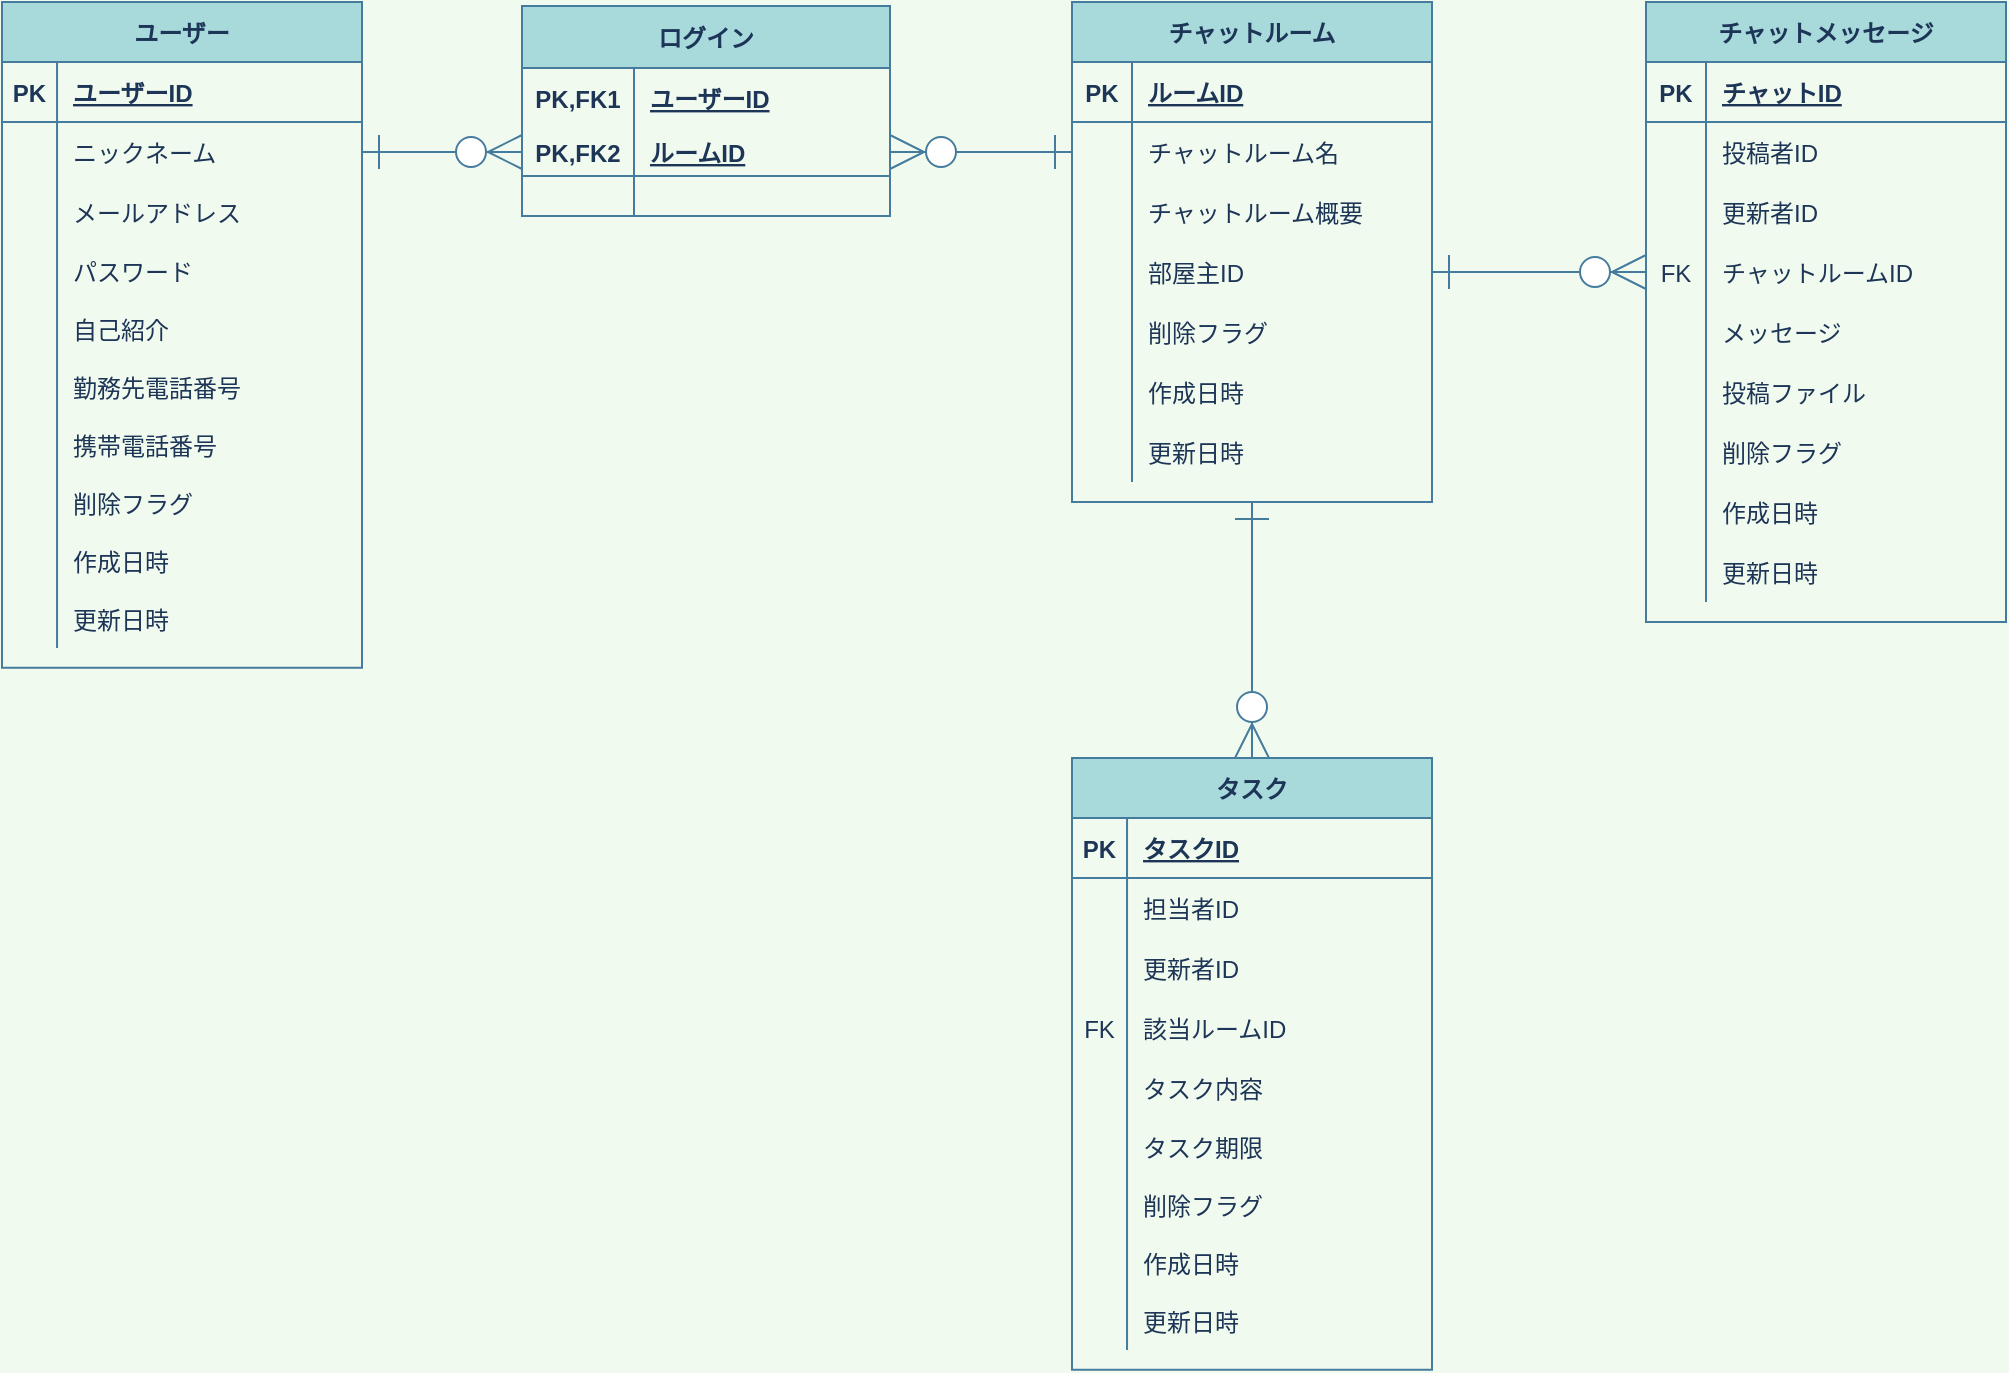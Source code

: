 <mxfile version="13.6.5" pages="3">
    <diagram id="z2y-q7UlE0Hm3_T02Hqq" name="ユーザー関連機能">
        <mxGraphModel dx="1134" dy="1382" grid="0" gridSize="10" guides="1" tooltips="1" connect="1" arrows="1" fold="1" page="1" pageScale="1" pageWidth="1169" pageHeight="827" background="#F1FAEE" math="0" shadow="0">
            <root>
                <mxCell id="0"/>
                <mxCell id="1" parent="0"/>
                <mxCell id="vardAXW912Ard7e9yVQy-22" value="チャットメッセージ" style="shape=table;startSize=30;container=1;collapsible=1;childLayout=tableLayout;fixedRows=1;rowLines=0;fontStyle=1;align=center;resizeLast=1;strokeColor=#457B9D;fillColor=#A8DADC;fontColor=#1D3557;" vertex="1" parent="1">
                    <mxGeometry x="925" y="67" width="180" height="310" as="geometry"/>
                </mxCell>
                <mxCell id="vardAXW912Ard7e9yVQy-23" value="" style="shape=partialRectangle;collapsible=0;dropTarget=0;pointerEvents=0;fillColor=none;top=0;left=0;bottom=1;right=0;points=[[0,0.5],[1,0.5]];portConstraint=eastwest;strokeColor=#457B9D;fontColor=#1D3557;" vertex="1" parent="vardAXW912Ard7e9yVQy-22">
                    <mxGeometry y="30" width="180" height="30" as="geometry"/>
                </mxCell>
                <mxCell id="vardAXW912Ard7e9yVQy-24" value="PK" style="shape=partialRectangle;connectable=0;fillColor=none;top=0;left=0;bottom=0;right=0;fontStyle=1;overflow=hidden;strokeColor=#457B9D;fontColor=#1D3557;" vertex="1" parent="vardAXW912Ard7e9yVQy-23">
                    <mxGeometry width="30" height="30" as="geometry"/>
                </mxCell>
                <mxCell id="vardAXW912Ard7e9yVQy-25" value="チャットID" style="shape=partialRectangle;connectable=0;fillColor=none;top=0;left=0;bottom=0;right=0;align=left;spacingLeft=6;fontStyle=5;overflow=hidden;strokeColor=#457B9D;fontColor=#1D3557;" vertex="1" parent="vardAXW912Ard7e9yVQy-23">
                    <mxGeometry x="30" width="150" height="30" as="geometry"/>
                </mxCell>
                <mxCell id="vardAXW912Ard7e9yVQy-26" value="" style="shape=partialRectangle;collapsible=0;dropTarget=0;pointerEvents=0;fillColor=none;top=0;left=0;bottom=0;right=0;points=[[0,0.5],[1,0.5]];portConstraint=eastwest;strokeColor=#457B9D;fontColor=#1D3557;" vertex="1" parent="vardAXW912Ard7e9yVQy-22">
                    <mxGeometry y="60" width="180" height="30" as="geometry"/>
                </mxCell>
                <mxCell id="vardAXW912Ard7e9yVQy-27" value="" style="shape=partialRectangle;connectable=0;fillColor=none;top=0;left=0;bottom=0;right=0;editable=1;overflow=hidden;strokeColor=#457B9D;fontColor=#1D3557;" vertex="1" parent="vardAXW912Ard7e9yVQy-26">
                    <mxGeometry width="30" height="30" as="geometry"/>
                </mxCell>
                <mxCell id="vardAXW912Ard7e9yVQy-28" value="投稿者ID" style="shape=partialRectangle;connectable=0;fillColor=none;top=0;left=0;bottom=0;right=0;align=left;spacingLeft=6;overflow=hidden;strokeColor=#457B9D;fontColor=#1D3557;" vertex="1" parent="vardAXW912Ard7e9yVQy-26">
                    <mxGeometry x="30" width="150" height="30" as="geometry"/>
                </mxCell>
                <mxCell id="vardAXW912Ard7e9yVQy-123" style="shape=partialRectangle;collapsible=0;dropTarget=0;pointerEvents=0;fillColor=none;top=0;left=0;bottom=0;right=0;points=[[0,0.5],[1,0.5]];portConstraint=eastwest;strokeColor=#457B9D;fontColor=#1D3557;" vertex="1" parent="vardAXW912Ard7e9yVQy-22">
                    <mxGeometry y="90" width="180" height="30" as="geometry"/>
                </mxCell>
                <mxCell id="vardAXW912Ard7e9yVQy-124" style="shape=partialRectangle;connectable=0;fillColor=none;top=0;left=0;bottom=0;right=0;editable=1;overflow=hidden;strokeColor=#457B9D;fontColor=#1D3557;" vertex="1" parent="vardAXW912Ard7e9yVQy-123">
                    <mxGeometry width="30" height="30" as="geometry"/>
                </mxCell>
                <mxCell id="vardAXW912Ard7e9yVQy-125" value="更新者ID" style="shape=partialRectangle;connectable=0;fillColor=none;top=0;left=0;bottom=0;right=0;align=left;spacingLeft=6;overflow=hidden;strokeColor=#457B9D;fontColor=#1D3557;" vertex="1" parent="vardAXW912Ard7e9yVQy-123">
                    <mxGeometry x="30" width="150" height="30" as="geometry"/>
                </mxCell>
                <mxCell id="vardAXW912Ard7e9yVQy-162" style="shape=partialRectangle;collapsible=0;dropTarget=0;pointerEvents=0;fillColor=none;top=0;left=0;bottom=0;right=0;points=[[0,0.5],[1,0.5]];portConstraint=eastwest;strokeColor=#457B9D;fontColor=#1D3557;" vertex="1" parent="vardAXW912Ard7e9yVQy-22">
                    <mxGeometry y="120" width="180" height="30" as="geometry"/>
                </mxCell>
                <mxCell id="vardAXW912Ard7e9yVQy-163" value="FK" style="shape=partialRectangle;connectable=0;fillColor=none;top=0;left=0;bottom=0;right=0;editable=1;overflow=hidden;strokeColor=#457B9D;fontColor=#1D3557;" vertex="1" parent="vardAXW912Ard7e9yVQy-162">
                    <mxGeometry width="30" height="30" as="geometry"/>
                </mxCell>
                <mxCell id="vardAXW912Ard7e9yVQy-164" value="チャットルームID" style="shape=partialRectangle;connectable=0;fillColor=none;top=0;left=0;bottom=0;right=0;align=left;spacingLeft=6;overflow=hidden;strokeColor=#457B9D;fontColor=#1D3557;" vertex="1" parent="vardAXW912Ard7e9yVQy-162">
                    <mxGeometry x="30" width="150" height="30" as="geometry"/>
                </mxCell>
                <mxCell id="vardAXW912Ard7e9yVQy-29" value="" style="shape=partialRectangle;collapsible=0;dropTarget=0;pointerEvents=0;fillColor=none;top=0;left=0;bottom=0;right=0;points=[[0,0.5],[1,0.5]];portConstraint=eastwest;strokeColor=#457B9D;fontColor=#1D3557;" vertex="1" parent="vardAXW912Ard7e9yVQy-22">
                    <mxGeometry y="150" width="180" height="30" as="geometry"/>
                </mxCell>
                <mxCell id="vardAXW912Ard7e9yVQy-30" value="" style="shape=partialRectangle;connectable=0;fillColor=none;top=0;left=0;bottom=0;right=0;editable=1;overflow=hidden;strokeColor=#457B9D;fontColor=#1D3557;" vertex="1" parent="vardAXW912Ard7e9yVQy-29">
                    <mxGeometry width="30" height="30" as="geometry"/>
                </mxCell>
                <mxCell id="vardAXW912Ard7e9yVQy-31" value="メッセージ" style="shape=partialRectangle;connectable=0;fillColor=none;top=0;left=0;bottom=0;right=0;align=left;spacingLeft=6;overflow=hidden;strokeColor=#457B9D;fontColor=#1D3557;" vertex="1" parent="vardAXW912Ard7e9yVQy-29">
                    <mxGeometry x="30" width="150" height="30" as="geometry"/>
                </mxCell>
                <mxCell id="vardAXW912Ard7e9yVQy-32" value="" style="shape=partialRectangle;collapsible=0;dropTarget=0;pointerEvents=0;fillColor=none;top=0;left=0;bottom=0;right=0;points=[[0,0.5],[1,0.5]];portConstraint=eastwest;strokeColor=#457B9D;fontColor=#1D3557;" vertex="1" parent="vardAXW912Ard7e9yVQy-22">
                    <mxGeometry y="180" width="180" height="30" as="geometry"/>
                </mxCell>
                <mxCell id="vardAXW912Ard7e9yVQy-33" value="" style="shape=partialRectangle;connectable=0;fillColor=none;top=0;left=0;bottom=0;right=0;editable=1;overflow=hidden;strokeColor=#457B9D;fontColor=#1D3557;" vertex="1" parent="vardAXW912Ard7e9yVQy-32">
                    <mxGeometry width="30" height="30" as="geometry"/>
                </mxCell>
                <mxCell id="vardAXW912Ard7e9yVQy-34" value="投稿ファイル" style="shape=partialRectangle;connectable=0;fillColor=none;top=0;left=0;bottom=0;right=0;align=left;spacingLeft=6;overflow=hidden;strokeColor=#457B9D;fontColor=#1D3557;" vertex="1" parent="vardAXW912Ard7e9yVQy-32">
                    <mxGeometry x="30" width="150" height="30" as="geometry"/>
                </mxCell>
                <mxCell id="vardAXW912Ard7e9yVQy-71" style="shape=partialRectangle;collapsible=0;dropTarget=0;pointerEvents=0;fillColor=none;top=0;left=0;bottom=0;right=0;points=[[0,0.5],[1,0.5]];portConstraint=eastwest;strokeColor=#457B9D;fontColor=#1D3557;" vertex="1" parent="vardAXW912Ard7e9yVQy-22">
                    <mxGeometry y="210" width="180" height="30" as="geometry"/>
                </mxCell>
                <mxCell id="vardAXW912Ard7e9yVQy-72" style="shape=partialRectangle;connectable=0;fillColor=none;top=0;left=0;bottom=0;right=0;editable=1;overflow=hidden;strokeColor=#457B9D;fontColor=#1D3557;" vertex="1" parent="vardAXW912Ard7e9yVQy-71">
                    <mxGeometry width="30" height="30" as="geometry"/>
                </mxCell>
                <mxCell id="vardAXW912Ard7e9yVQy-73" value="削除フラグ" style="shape=partialRectangle;connectable=0;fillColor=none;top=0;left=0;bottom=0;right=0;align=left;spacingLeft=6;overflow=hidden;strokeColor=#457B9D;fontColor=#1D3557;direction=south;flipH=1;" vertex="1" parent="vardAXW912Ard7e9yVQy-71">
                    <mxGeometry x="30" width="150" height="30" as="geometry"/>
                </mxCell>
                <mxCell id="vardAXW912Ard7e9yVQy-68" style="shape=partialRectangle;collapsible=0;dropTarget=0;pointerEvents=0;fillColor=none;top=0;left=0;bottom=0;right=0;points=[[0,0.5],[1,0.5]];portConstraint=eastwest;strokeColor=#457B9D;fontColor=#1D3557;" vertex="1" parent="vardAXW912Ard7e9yVQy-22">
                    <mxGeometry y="240" width="180" height="30" as="geometry"/>
                </mxCell>
                <mxCell id="vardAXW912Ard7e9yVQy-69" style="shape=partialRectangle;connectable=0;fillColor=none;top=0;left=0;bottom=0;right=0;editable=1;overflow=hidden;strokeColor=#457B9D;fontColor=#1D3557;" vertex="1" parent="vardAXW912Ard7e9yVQy-68">
                    <mxGeometry width="30" height="30" as="geometry"/>
                </mxCell>
                <mxCell id="vardAXW912Ard7e9yVQy-70" value="作成日時" style="shape=partialRectangle;connectable=0;fillColor=none;top=0;left=0;bottom=0;right=0;align=left;spacingLeft=6;overflow=hidden;strokeColor=#457B9D;fontColor=#1D3557;" vertex="1" parent="vardAXW912Ard7e9yVQy-68">
                    <mxGeometry x="30" width="150" height="30" as="geometry"/>
                </mxCell>
                <mxCell id="vardAXW912Ard7e9yVQy-65" style="shape=partialRectangle;collapsible=0;dropTarget=0;pointerEvents=0;fillColor=none;top=0;left=0;bottom=0;right=0;points=[[0,0.5],[1,0.5]];portConstraint=eastwest;strokeColor=#457B9D;fontColor=#1D3557;" vertex="1" parent="vardAXW912Ard7e9yVQy-22">
                    <mxGeometry y="270" width="180" height="30" as="geometry"/>
                </mxCell>
                <mxCell id="vardAXW912Ard7e9yVQy-66" style="shape=partialRectangle;connectable=0;fillColor=none;top=0;left=0;bottom=0;right=0;editable=1;overflow=hidden;strokeColor=#457B9D;fontColor=#1D3557;" vertex="1" parent="vardAXW912Ard7e9yVQy-65">
                    <mxGeometry width="30" height="30" as="geometry"/>
                </mxCell>
                <mxCell id="vardAXW912Ard7e9yVQy-67" value="更新日時" style="shape=partialRectangle;connectable=0;fillColor=none;top=0;left=0;bottom=0;right=0;align=left;spacingLeft=6;overflow=hidden;strokeColor=#457B9D;fontColor=#1D3557;" vertex="1" parent="vardAXW912Ard7e9yVQy-65">
                    <mxGeometry x="30" width="150" height="30" as="geometry"/>
                </mxCell>
                <mxCell id="vardAXW912Ard7e9yVQy-369" style="edgeStyle=orthogonalEdgeStyle;rounded=1;orthogonalLoop=1;jettySize=auto;html=1;exitX=0.5;exitY=1;exitDx=0;exitDy=0;entryX=0.5;entryY=0;entryDx=0;entryDy=0;startArrow=ERone;startFill=0;startSize=15;endArrow=ERzeroToMany;endFill=1;endSize=15;strokeColor=#457B9D;fillColor=#A8DADC;fontColor=#1D3557;" edge="1" parent="1" source="vardAXW912Ard7e9yVQy-74" target="vardAXW912Ard7e9yVQy-126">
                    <mxGeometry relative="1" as="geometry"/>
                </mxCell>
                <mxCell id="vardAXW912Ard7e9yVQy-74" value="チャットルーム" style="shape=table;startSize=30;container=1;collapsible=1;childLayout=tableLayout;fixedRows=1;rowLines=0;fontStyle=1;align=center;resizeLast=1;strokeColor=#457B9D;fillColor=#A8DADC;fontColor=#1D3557;" vertex="1" parent="1">
                    <mxGeometry x="638" y="67" width="180" height="250" as="geometry"/>
                </mxCell>
                <mxCell id="vardAXW912Ard7e9yVQy-75" value="" style="shape=partialRectangle;collapsible=0;dropTarget=0;pointerEvents=0;fillColor=none;top=0;left=0;bottom=1;right=0;points=[[0,0.5],[1,0.5]];portConstraint=eastwest;strokeColor=#457B9D;fontColor=#1D3557;" vertex="1" parent="vardAXW912Ard7e9yVQy-74">
                    <mxGeometry y="30" width="180" height="30" as="geometry"/>
                </mxCell>
                <mxCell id="vardAXW912Ard7e9yVQy-76" value="PK" style="shape=partialRectangle;connectable=0;fillColor=none;top=0;left=0;bottom=0;right=0;fontStyle=1;overflow=hidden;strokeColor=#457B9D;fontColor=#1D3557;" vertex="1" parent="vardAXW912Ard7e9yVQy-75">
                    <mxGeometry width="30" height="30" as="geometry"/>
                </mxCell>
                <mxCell id="vardAXW912Ard7e9yVQy-77" value="ルームID" style="shape=partialRectangle;connectable=0;fillColor=none;top=0;left=0;bottom=0;right=0;align=left;spacingLeft=6;fontStyle=5;overflow=hidden;strokeColor=#457B9D;fontColor=#1D3557;" vertex="1" parent="vardAXW912Ard7e9yVQy-75">
                    <mxGeometry x="30" width="150" height="30" as="geometry"/>
                </mxCell>
                <mxCell id="vardAXW912Ard7e9yVQy-78" value="" style="shape=partialRectangle;collapsible=0;dropTarget=0;pointerEvents=0;fillColor=none;top=0;left=0;bottom=0;right=0;points=[[0,0.5],[1,0.5]];portConstraint=eastwest;strokeColor=#457B9D;fontColor=#1D3557;" vertex="1" parent="vardAXW912Ard7e9yVQy-74">
                    <mxGeometry y="60" width="180" height="30" as="geometry"/>
                </mxCell>
                <mxCell id="vardAXW912Ard7e9yVQy-79" value="" style="shape=partialRectangle;connectable=0;fillColor=none;top=0;left=0;bottom=0;right=0;editable=1;overflow=hidden;strokeColor=#457B9D;fontColor=#1D3557;" vertex="1" parent="vardAXW912Ard7e9yVQy-78">
                    <mxGeometry width="30" height="30" as="geometry"/>
                </mxCell>
                <mxCell id="vardAXW912Ard7e9yVQy-80" value="チャットルーム名" style="shape=partialRectangle;connectable=0;fillColor=none;top=0;left=0;bottom=0;right=0;align=left;spacingLeft=6;overflow=hidden;strokeColor=#457B9D;fontColor=#1D3557;" vertex="1" parent="vardAXW912Ard7e9yVQy-78">
                    <mxGeometry x="30" width="150" height="30" as="geometry"/>
                </mxCell>
                <mxCell id="vardAXW912Ard7e9yVQy-81" value="" style="shape=partialRectangle;collapsible=0;dropTarget=0;pointerEvents=0;fillColor=none;top=0;left=0;bottom=0;right=0;points=[[0,0.5],[1,0.5]];portConstraint=eastwest;strokeColor=#457B9D;fontColor=#1D3557;" vertex="1" parent="vardAXW912Ard7e9yVQy-74">
                    <mxGeometry y="90" width="180" height="30" as="geometry"/>
                </mxCell>
                <mxCell id="vardAXW912Ard7e9yVQy-82" value="" style="shape=partialRectangle;connectable=0;fillColor=none;top=0;left=0;bottom=0;right=0;editable=1;overflow=hidden;strokeColor=#457B9D;fontColor=#1D3557;" vertex="1" parent="vardAXW912Ard7e9yVQy-81">
                    <mxGeometry width="30" height="30" as="geometry"/>
                </mxCell>
                <mxCell id="vardAXW912Ard7e9yVQy-83" value="チャットルーム概要" style="shape=partialRectangle;connectable=0;fillColor=none;top=0;left=0;bottom=0;right=0;align=left;spacingLeft=6;overflow=hidden;strokeColor=#457B9D;fontColor=#1D3557;" vertex="1" parent="vardAXW912Ard7e9yVQy-81">
                    <mxGeometry x="30" width="150" height="30" as="geometry"/>
                </mxCell>
                <mxCell id="vardAXW912Ard7e9yVQy-84" value="" style="shape=partialRectangle;collapsible=0;dropTarget=0;pointerEvents=0;fillColor=none;top=0;left=0;bottom=0;right=0;points=[[0,0.5],[1,0.5]];portConstraint=eastwest;strokeColor=#457B9D;fontColor=#1D3557;" vertex="1" parent="vardAXW912Ard7e9yVQy-74">
                    <mxGeometry y="120" width="180" height="30" as="geometry"/>
                </mxCell>
                <mxCell id="vardAXW912Ard7e9yVQy-85" value="" style="shape=partialRectangle;connectable=0;fillColor=none;top=0;left=0;bottom=0;right=0;editable=1;overflow=hidden;strokeColor=#457B9D;fontColor=#1D3557;" vertex="1" parent="vardAXW912Ard7e9yVQy-84">
                    <mxGeometry width="30" height="30" as="geometry"/>
                </mxCell>
                <mxCell id="vardAXW912Ard7e9yVQy-86" value="部屋主ID" style="shape=partialRectangle;connectable=0;fillColor=none;top=0;left=0;bottom=0;right=0;align=left;spacingLeft=6;overflow=hidden;strokeColor=#457B9D;fontColor=#1D3557;" vertex="1" parent="vardAXW912Ard7e9yVQy-84">
                    <mxGeometry x="30" width="150" height="30" as="geometry"/>
                </mxCell>
                <mxCell id="vardAXW912Ard7e9yVQy-87" style="shape=partialRectangle;collapsible=0;dropTarget=0;pointerEvents=0;fillColor=none;top=0;left=0;bottom=0;right=0;points=[[0,0.5],[1,0.5]];portConstraint=eastwest;strokeColor=#457B9D;fontColor=#1D3557;" vertex="1" parent="vardAXW912Ard7e9yVQy-74">
                    <mxGeometry y="150" width="180" height="30" as="geometry"/>
                </mxCell>
                <mxCell id="vardAXW912Ard7e9yVQy-88" style="shape=partialRectangle;connectable=0;fillColor=none;top=0;left=0;bottom=0;right=0;editable=1;overflow=hidden;strokeColor=#457B9D;fontColor=#1D3557;" vertex="1" parent="vardAXW912Ard7e9yVQy-87">
                    <mxGeometry width="30" height="30" as="geometry"/>
                </mxCell>
                <mxCell id="vardAXW912Ard7e9yVQy-89" value="削除フラグ" style="shape=partialRectangle;connectable=0;fillColor=none;top=0;left=0;bottom=0;right=0;align=left;spacingLeft=6;overflow=hidden;strokeColor=#457B9D;fontColor=#1D3557;direction=south;flipH=1;" vertex="1" parent="vardAXW912Ard7e9yVQy-87">
                    <mxGeometry x="30" width="150" height="30" as="geometry"/>
                </mxCell>
                <mxCell id="vardAXW912Ard7e9yVQy-90" style="shape=partialRectangle;collapsible=0;dropTarget=0;pointerEvents=0;fillColor=none;top=0;left=0;bottom=0;right=0;points=[[0,0.5],[1,0.5]];portConstraint=eastwest;strokeColor=#457B9D;fontColor=#1D3557;" vertex="1" parent="vardAXW912Ard7e9yVQy-74">
                    <mxGeometry y="180" width="180" height="30" as="geometry"/>
                </mxCell>
                <mxCell id="vardAXW912Ard7e9yVQy-91" style="shape=partialRectangle;connectable=0;fillColor=none;top=0;left=0;bottom=0;right=0;editable=1;overflow=hidden;strokeColor=#457B9D;fontColor=#1D3557;" vertex="1" parent="vardAXW912Ard7e9yVQy-90">
                    <mxGeometry width="30" height="30" as="geometry"/>
                </mxCell>
                <mxCell id="vardAXW912Ard7e9yVQy-92" value="作成日時" style="shape=partialRectangle;connectable=0;fillColor=none;top=0;left=0;bottom=0;right=0;align=left;spacingLeft=6;overflow=hidden;strokeColor=#457B9D;fontColor=#1D3557;" vertex="1" parent="vardAXW912Ard7e9yVQy-90">
                    <mxGeometry x="30" width="150" height="30" as="geometry"/>
                </mxCell>
                <mxCell id="vardAXW912Ard7e9yVQy-93" style="shape=partialRectangle;collapsible=0;dropTarget=0;pointerEvents=0;fillColor=none;top=0;left=0;bottom=0;right=0;points=[[0,0.5],[1,0.5]];portConstraint=eastwest;strokeColor=#457B9D;fontColor=#1D3557;" vertex="1" parent="vardAXW912Ard7e9yVQy-74">
                    <mxGeometry y="210" width="180" height="30" as="geometry"/>
                </mxCell>
                <mxCell id="vardAXW912Ard7e9yVQy-94" style="shape=partialRectangle;connectable=0;fillColor=none;top=0;left=0;bottom=0;right=0;editable=1;overflow=hidden;strokeColor=#457B9D;fontColor=#1D3557;" vertex="1" parent="vardAXW912Ard7e9yVQy-93">
                    <mxGeometry width="30" height="30" as="geometry"/>
                </mxCell>
                <mxCell id="vardAXW912Ard7e9yVQy-95" value="更新日時" style="shape=partialRectangle;connectable=0;fillColor=none;top=0;left=0;bottom=0;right=0;align=left;spacingLeft=6;overflow=hidden;strokeColor=#457B9D;fontColor=#1D3557;" vertex="1" parent="vardAXW912Ard7e9yVQy-93">
                    <mxGeometry x="30" width="150" height="30" as="geometry"/>
                </mxCell>
                <mxCell id="vardAXW912Ard7e9yVQy-161" style="edgeStyle=orthogonalEdgeStyle;orthogonalLoop=1;jettySize=auto;html=1;exitX=1;exitY=0.5;exitDx=0;exitDy=0;entryX=0;entryY=0.5;entryDx=0;entryDy=0;strokeColor=#457B9D;fillColor=#A8DADC;fontColor=#1D3557;endArrow=ERzeroToMany;endFill=1;endSize=15;startSize=15;startArrow=ERone;startFill=0;" edge="1" parent="1" source="vardAXW912Ard7e9yVQy-84" target="vardAXW912Ard7e9yVQy-162">
                    <mxGeometry relative="1" as="geometry">
                        <Array as="points">
                            <mxPoint x="898" y="202"/>
                            <mxPoint x="898" y="202"/>
                        </Array>
                    </mxGeometry>
                </mxCell>
                <mxCell id="vardAXW912Ard7e9yVQy-126" value="タスク" style="shape=table;startSize=30;container=1;collapsible=1;childLayout=tableLayout;fixedRows=1;rowLines=0;fontStyle=1;align=center;resizeLast=1;strokeColor=#457B9D;fillColor=#A8DADC;fontColor=#1D3557;" vertex="1" parent="1">
                    <mxGeometry x="638" y="445" width="180" height="305.849" as="geometry">
                        <mxRectangle x="48" y="67" width="51" height="30" as="alternateBounds"/>
                    </mxGeometry>
                </mxCell>
                <mxCell id="vardAXW912Ard7e9yVQy-127" value="" style="shape=partialRectangle;collapsible=0;dropTarget=0;pointerEvents=0;fillColor=none;top=0;left=0;bottom=1;right=0;points=[[0,0.5],[1,0.5]];portConstraint=eastwest;strokeColor=#457B9D;fontColor=#1D3557;" vertex="1" parent="vardAXW912Ard7e9yVQy-126">
                    <mxGeometry y="30" width="180" height="30" as="geometry"/>
                </mxCell>
                <mxCell id="vardAXW912Ard7e9yVQy-128" value="PK" style="shape=partialRectangle;connectable=0;fillColor=none;top=0;left=0;bottom=0;right=0;fontStyle=1;overflow=hidden;strokeColor=#457B9D;fontColor=#1D3557;" vertex="1" parent="vardAXW912Ard7e9yVQy-127">
                    <mxGeometry width="27.522" height="30" as="geometry"/>
                </mxCell>
                <mxCell id="vardAXW912Ard7e9yVQy-129" value="タスクID" style="shape=partialRectangle;connectable=0;fillColor=none;top=0;left=0;bottom=0;right=0;align=left;spacingLeft=6;fontStyle=5;overflow=hidden;strokeColor=#457B9D;fontColor=#1D3557;" vertex="1" parent="vardAXW912Ard7e9yVQy-127">
                    <mxGeometry x="27.522" width="152.478" height="30" as="geometry"/>
                </mxCell>
                <mxCell id="vardAXW912Ard7e9yVQy-130" value="" style="shape=partialRectangle;collapsible=0;dropTarget=0;pointerEvents=0;fillColor=none;top=0;left=0;bottom=0;right=0;points=[[0,0.5],[1,0.5]];portConstraint=eastwest;strokeColor=#457B9D;fontColor=#1D3557;" vertex="1" parent="vardAXW912Ard7e9yVQy-126">
                    <mxGeometry y="60" width="180" height="30" as="geometry"/>
                </mxCell>
                <mxCell id="vardAXW912Ard7e9yVQy-131" value="" style="shape=partialRectangle;connectable=0;fillColor=none;top=0;left=0;bottom=0;right=0;editable=1;overflow=hidden;strokeColor=#457B9D;fontColor=#1D3557;" vertex="1" parent="vardAXW912Ard7e9yVQy-130">
                    <mxGeometry width="27.522" height="30" as="geometry"/>
                </mxCell>
                <mxCell id="vardAXW912Ard7e9yVQy-132" value="担当者ID" style="shape=partialRectangle;connectable=0;fillColor=none;top=0;left=0;bottom=0;right=0;align=left;spacingLeft=6;overflow=hidden;strokeColor=#457B9D;fontColor=#1D3557;" vertex="1" parent="vardAXW912Ard7e9yVQy-130">
                    <mxGeometry x="27.522" width="152.478" height="30" as="geometry"/>
                </mxCell>
                <mxCell id="vardAXW912Ard7e9yVQy-157" style="shape=partialRectangle;collapsible=0;dropTarget=0;pointerEvents=0;fillColor=none;top=0;left=0;bottom=0;right=0;points=[[0,0.5],[1,0.5]];portConstraint=eastwest;strokeColor=#457B9D;fontColor=#1D3557;" vertex="1" parent="vardAXW912Ard7e9yVQy-126">
                    <mxGeometry y="90" width="180" height="30" as="geometry"/>
                </mxCell>
                <mxCell id="vardAXW912Ard7e9yVQy-158" style="shape=partialRectangle;connectable=0;fillColor=none;top=0;left=0;bottom=0;right=0;editable=1;overflow=hidden;strokeColor=#457B9D;fontColor=#1D3557;" vertex="1" parent="vardAXW912Ard7e9yVQy-157">
                    <mxGeometry width="27.522" height="30" as="geometry"/>
                </mxCell>
                <mxCell id="vardAXW912Ard7e9yVQy-159" value="更新者ID" style="shape=partialRectangle;connectable=0;fillColor=none;top=0;left=0;bottom=0;right=0;align=left;spacingLeft=6;overflow=hidden;strokeColor=#457B9D;fontColor=#1D3557;" vertex="1" parent="vardAXW912Ard7e9yVQy-157">
                    <mxGeometry x="27.522" width="152.478" height="30" as="geometry"/>
                </mxCell>
                <mxCell id="vardAXW912Ard7e9yVQy-370" style="shape=partialRectangle;collapsible=0;dropTarget=0;pointerEvents=0;fillColor=none;top=0;left=0;bottom=0;right=0;points=[[0,0.5],[1,0.5]];portConstraint=eastwest;strokeColor=#457B9D;fontColor=#1D3557;" vertex="1" parent="vardAXW912Ard7e9yVQy-126">
                    <mxGeometry y="120" width="180" height="30" as="geometry"/>
                </mxCell>
                <mxCell id="vardAXW912Ard7e9yVQy-371" value="FK" style="shape=partialRectangle;connectable=0;fillColor=none;top=0;left=0;bottom=0;right=0;editable=1;overflow=hidden;strokeColor=#457B9D;fontColor=#1D3557;" vertex="1" parent="vardAXW912Ard7e9yVQy-370">
                    <mxGeometry width="27.522" height="30" as="geometry"/>
                </mxCell>
                <mxCell id="vardAXW912Ard7e9yVQy-372" value="該当ルームID" style="shape=partialRectangle;connectable=0;fillColor=none;top=0;left=0;bottom=0;right=0;align=left;spacingLeft=6;overflow=hidden;strokeColor=#457B9D;fontColor=#1D3557;" vertex="1" parent="vardAXW912Ard7e9yVQy-370">
                    <mxGeometry x="27.522" width="152.478" height="30" as="geometry"/>
                </mxCell>
                <mxCell id="vardAXW912Ard7e9yVQy-133" style="shape=partialRectangle;collapsible=0;dropTarget=0;pointerEvents=0;fillColor=none;top=0;left=0;bottom=0;right=0;points=[[0,0.5],[1,0.5]];portConstraint=eastwest;strokeColor=#457B9D;fontColor=#1D3557;" vertex="1" parent="vardAXW912Ard7e9yVQy-126">
                    <mxGeometry y="150" width="180" height="30" as="geometry"/>
                </mxCell>
                <mxCell id="vardAXW912Ard7e9yVQy-134" style="shape=partialRectangle;connectable=0;fillColor=none;top=0;left=0;bottom=0;right=0;editable=1;overflow=hidden;strokeColor=#457B9D;fontColor=#1D3557;" vertex="1" parent="vardAXW912Ard7e9yVQy-133">
                    <mxGeometry width="27.522" height="30" as="geometry"/>
                </mxCell>
                <mxCell id="vardAXW912Ard7e9yVQy-135" value="タスク内容" style="shape=partialRectangle;connectable=0;fillColor=none;top=0;left=0;bottom=0;right=0;align=left;spacingLeft=6;overflow=hidden;strokeColor=#457B9D;fontColor=#1D3557;" vertex="1" parent="vardAXW912Ard7e9yVQy-133">
                    <mxGeometry x="27.522" width="152.478" height="30" as="geometry"/>
                </mxCell>
                <mxCell id="vardAXW912Ard7e9yVQy-142" style="shape=partialRectangle;collapsible=0;dropTarget=0;pointerEvents=0;fillColor=none;top=0;left=0;bottom=0;right=0;points=[[0,0.5],[1,0.5]];portConstraint=eastwest;strokeColor=#457B9D;fontColor=#1D3557;" vertex="1" parent="vardAXW912Ard7e9yVQy-126">
                    <mxGeometry y="180" width="180" height="29" as="geometry"/>
                </mxCell>
                <mxCell id="vardAXW912Ard7e9yVQy-143" style="shape=partialRectangle;connectable=0;fillColor=none;top=0;left=0;bottom=0;right=0;editable=1;overflow=hidden;strokeColor=#457B9D;fontColor=#1D3557;" vertex="1" parent="vardAXW912Ard7e9yVQy-142">
                    <mxGeometry width="27.522" height="29" as="geometry"/>
                </mxCell>
                <mxCell id="vardAXW912Ard7e9yVQy-144" value="タスク期限" style="shape=partialRectangle;connectable=0;fillColor=none;top=0;left=0;bottom=0;right=0;align=left;spacingLeft=6;overflow=hidden;strokeColor=#457B9D;fontColor=#1D3557;" vertex="1" parent="vardAXW912Ard7e9yVQy-142">
                    <mxGeometry x="27.522" width="152.478" height="29" as="geometry"/>
                </mxCell>
                <mxCell id="vardAXW912Ard7e9yVQy-148" style="shape=partialRectangle;collapsible=0;dropTarget=0;pointerEvents=0;fillColor=none;top=0;left=0;bottom=0;right=0;points=[[0,0.5],[1,0.5]];portConstraint=eastwest;strokeColor=#457B9D;fontColor=#1D3557;" vertex="1" parent="vardAXW912Ard7e9yVQy-126">
                    <mxGeometry y="209" width="180" height="29" as="geometry"/>
                </mxCell>
                <mxCell id="vardAXW912Ard7e9yVQy-149" style="shape=partialRectangle;connectable=0;fillColor=none;top=0;left=0;bottom=0;right=0;editable=1;overflow=hidden;strokeColor=#457B9D;fontColor=#1D3557;" vertex="1" parent="vardAXW912Ard7e9yVQy-148">
                    <mxGeometry width="27.522" height="29" as="geometry"/>
                </mxCell>
                <mxCell id="vardAXW912Ard7e9yVQy-150" value="削除フラグ" style="shape=partialRectangle;connectable=0;fillColor=none;top=0;left=0;bottom=0;right=0;align=left;spacingLeft=6;overflow=hidden;strokeColor=#457B9D;fontColor=#1D3557;" vertex="1" parent="vardAXW912Ard7e9yVQy-148">
                    <mxGeometry x="27.522" width="152.478" height="29" as="geometry"/>
                </mxCell>
                <mxCell id="vardAXW912Ard7e9yVQy-151" style="shape=partialRectangle;collapsible=0;dropTarget=0;pointerEvents=0;fillColor=none;top=0;left=0;bottom=0;right=0;points=[[0,0.5],[1,0.5]];portConstraint=eastwest;strokeColor=#457B9D;fontColor=#1D3557;" vertex="1" parent="vardAXW912Ard7e9yVQy-126">
                    <mxGeometry y="238" width="180" height="29" as="geometry"/>
                </mxCell>
                <mxCell id="vardAXW912Ard7e9yVQy-152" style="shape=partialRectangle;connectable=0;fillColor=none;top=0;left=0;bottom=0;right=0;editable=1;overflow=hidden;strokeColor=#457B9D;fontColor=#1D3557;" vertex="1" parent="vardAXW912Ard7e9yVQy-151">
                    <mxGeometry width="27.522" height="29" as="geometry"/>
                </mxCell>
                <mxCell id="vardAXW912Ard7e9yVQy-153" value="作成日時" style="shape=partialRectangle;connectable=0;fillColor=none;top=0;left=0;bottom=0;right=0;align=left;spacingLeft=6;overflow=hidden;strokeColor=#457B9D;fontColor=#1D3557;" vertex="1" parent="vardAXW912Ard7e9yVQy-151">
                    <mxGeometry x="27.522" width="152.478" height="29" as="geometry"/>
                </mxCell>
                <mxCell id="vardAXW912Ard7e9yVQy-154" style="shape=partialRectangle;collapsible=0;dropTarget=0;pointerEvents=0;fillColor=none;top=0;left=0;bottom=0;right=0;points=[[0,0.5],[1,0.5]];portConstraint=eastwest;strokeColor=#457B9D;fontColor=#1D3557;" vertex="1" parent="vardAXW912Ard7e9yVQy-126">
                    <mxGeometry y="267" width="180" height="29" as="geometry"/>
                </mxCell>
                <mxCell id="vardAXW912Ard7e9yVQy-155" style="shape=partialRectangle;connectable=0;fillColor=none;top=0;left=0;bottom=0;right=0;editable=1;overflow=hidden;strokeColor=#457B9D;fontColor=#1D3557;" vertex="1" parent="vardAXW912Ard7e9yVQy-154">
                    <mxGeometry width="27.522" height="29" as="geometry"/>
                </mxCell>
                <mxCell id="vardAXW912Ard7e9yVQy-156" value="更新日時" style="shape=partialRectangle;connectable=0;fillColor=none;top=0;left=0;bottom=0;right=0;align=left;spacingLeft=6;overflow=hidden;strokeColor=#457B9D;fontColor=#1D3557;" vertex="1" parent="vardAXW912Ard7e9yVQy-154">
                    <mxGeometry x="27.522" width="152.478" height="29" as="geometry"/>
                </mxCell>
                <mxCell id="vardAXW912Ard7e9yVQy-9" value="ユーザー" style="shape=table;startSize=30;container=1;collapsible=1;childLayout=tableLayout;fixedRows=1;rowLines=0;fontStyle=1;align=center;resizeLast=1;strokeColor=#457B9D;fillColor=#A8DADC;fontColor=#1D3557;" vertex="1" parent="1">
                    <mxGeometry x="103" y="67" width="180" height="332.849" as="geometry">
                        <mxRectangle x="48" y="67" width="51" height="30" as="alternateBounds"/>
                    </mxGeometry>
                </mxCell>
                <mxCell id="vardAXW912Ard7e9yVQy-10" value="" style="shape=partialRectangle;collapsible=0;dropTarget=0;pointerEvents=0;fillColor=none;top=0;left=0;bottom=1;right=0;points=[[0,0.5],[1,0.5]];portConstraint=eastwest;strokeColor=#457B9D;fontColor=#1D3557;" vertex="1" parent="vardAXW912Ard7e9yVQy-9">
                    <mxGeometry y="30" width="180" height="30" as="geometry"/>
                </mxCell>
                <mxCell id="vardAXW912Ard7e9yVQy-11" value="PK" style="shape=partialRectangle;connectable=0;fillColor=none;top=0;left=0;bottom=0;right=0;fontStyle=1;overflow=hidden;strokeColor=#457B9D;fontColor=#1D3557;" vertex="1" parent="vardAXW912Ard7e9yVQy-10">
                    <mxGeometry width="27.522" height="30" as="geometry"/>
                </mxCell>
                <mxCell id="vardAXW912Ard7e9yVQy-12" value="ユーザーID" style="shape=partialRectangle;connectable=0;fillColor=none;top=0;left=0;bottom=0;right=0;align=left;spacingLeft=6;fontStyle=5;overflow=hidden;strokeColor=#457B9D;fontColor=#1D3557;" vertex="1" parent="vardAXW912Ard7e9yVQy-10">
                    <mxGeometry x="27.522" width="152.478" height="30" as="geometry"/>
                </mxCell>
                <mxCell id="vardAXW912Ard7e9yVQy-16" value="" style="shape=partialRectangle;collapsible=0;dropTarget=0;pointerEvents=0;fillColor=none;top=0;left=0;bottom=0;right=0;points=[[0,0.5],[1,0.5]];portConstraint=eastwest;strokeColor=#457B9D;fontColor=#1D3557;" vertex="1" parent="vardAXW912Ard7e9yVQy-9">
                    <mxGeometry y="60" width="180" height="30" as="geometry"/>
                </mxCell>
                <mxCell id="vardAXW912Ard7e9yVQy-17" value="" style="shape=partialRectangle;connectable=0;fillColor=none;top=0;left=0;bottom=0;right=0;editable=1;overflow=hidden;strokeColor=#457B9D;fontColor=#1D3557;" vertex="1" parent="vardAXW912Ard7e9yVQy-16">
                    <mxGeometry width="27.522" height="30" as="geometry"/>
                </mxCell>
                <mxCell id="vardAXW912Ard7e9yVQy-18" value="ニックネーム" style="shape=partialRectangle;connectable=0;fillColor=none;top=0;left=0;bottom=0;right=0;align=left;spacingLeft=6;overflow=hidden;strokeColor=#457B9D;fontColor=#1D3557;" vertex="1" parent="vardAXW912Ard7e9yVQy-16">
                    <mxGeometry x="27.522" width="152.478" height="30" as="geometry"/>
                </mxCell>
                <mxCell id="vardAXW912Ard7e9yVQy-120" style="shape=partialRectangle;collapsible=0;dropTarget=0;pointerEvents=0;fillColor=none;top=0;left=0;bottom=0;right=0;points=[[0,0.5],[1,0.5]];portConstraint=eastwest;strokeColor=#457B9D;fontColor=#1D3557;" vertex="1" parent="vardAXW912Ard7e9yVQy-9">
                    <mxGeometry y="90" width="180" height="30" as="geometry"/>
                </mxCell>
                <mxCell id="vardAXW912Ard7e9yVQy-121" style="shape=partialRectangle;connectable=0;fillColor=none;top=0;left=0;bottom=0;right=0;editable=1;overflow=hidden;strokeColor=#457B9D;fontColor=#1D3557;" vertex="1" parent="vardAXW912Ard7e9yVQy-120">
                    <mxGeometry width="27.522" height="30" as="geometry"/>
                </mxCell>
                <mxCell id="vardAXW912Ard7e9yVQy-122" value="メールアドレス" style="shape=partialRectangle;connectable=0;fillColor=none;top=0;left=0;bottom=0;right=0;align=left;spacingLeft=6;overflow=hidden;strokeColor=#457B9D;fontColor=#1D3557;" vertex="1" parent="vardAXW912Ard7e9yVQy-120">
                    <mxGeometry x="27.522" width="152.478" height="30" as="geometry"/>
                </mxCell>
                <mxCell id="vardAXW912Ard7e9yVQy-19" value="" style="shape=partialRectangle;collapsible=0;dropTarget=0;pointerEvents=0;fillColor=none;top=0;left=0;bottom=0;right=0;points=[[0,0.5],[1,0.5]];portConstraint=eastwest;strokeColor=#457B9D;fontColor=#1D3557;" vertex="1" parent="vardAXW912Ard7e9yVQy-9">
                    <mxGeometry y="120" width="180" height="29" as="geometry"/>
                </mxCell>
                <mxCell id="vardAXW912Ard7e9yVQy-20" value="" style="shape=partialRectangle;connectable=0;fillColor=none;top=0;left=0;bottom=0;right=0;editable=1;overflow=hidden;strokeColor=#457B9D;fontColor=#1D3557;" vertex="1" parent="vardAXW912Ard7e9yVQy-19">
                    <mxGeometry width="27.522" height="29" as="geometry"/>
                </mxCell>
                <mxCell id="vardAXW912Ard7e9yVQy-21" value="パスワード" style="shape=partialRectangle;connectable=0;fillColor=none;top=0;left=0;bottom=0;right=0;align=left;spacingLeft=6;overflow=hidden;strokeColor=#457B9D;fontColor=#1D3557;" vertex="1" parent="vardAXW912Ard7e9yVQy-19">
                    <mxGeometry x="27.522" width="152.478" height="29" as="geometry"/>
                </mxCell>
                <mxCell id="vardAXW912Ard7e9yVQy-62" style="shape=partialRectangle;collapsible=0;dropTarget=0;pointerEvents=0;fillColor=none;top=0;left=0;bottom=0;right=0;points=[[0,0.5],[1,0.5]];portConstraint=eastwest;strokeColor=#457B9D;fontColor=#1D3557;" vertex="1" parent="vardAXW912Ard7e9yVQy-9">
                    <mxGeometry y="149" width="180" height="29" as="geometry"/>
                </mxCell>
                <mxCell id="vardAXW912Ard7e9yVQy-63" style="shape=partialRectangle;connectable=0;fillColor=none;top=0;left=0;bottom=0;right=0;editable=1;overflow=hidden;strokeColor=#457B9D;fontColor=#1D3557;" vertex="1" parent="vardAXW912Ard7e9yVQy-62">
                    <mxGeometry width="27.522" height="29" as="geometry"/>
                </mxCell>
                <mxCell id="vardAXW912Ard7e9yVQy-64" value="自己紹介" style="shape=partialRectangle;connectable=0;fillColor=none;top=0;left=0;bottom=0;right=0;align=left;spacingLeft=6;overflow=hidden;strokeColor=#457B9D;fontColor=#1D3557;" vertex="1" parent="vardAXW912Ard7e9yVQy-62">
                    <mxGeometry x="27.522" width="152.478" height="29" as="geometry"/>
                </mxCell>
                <mxCell id="vardAXW912Ard7e9yVQy-114" style="shape=partialRectangle;collapsible=0;dropTarget=0;pointerEvents=0;fillColor=none;top=0;left=0;bottom=0;right=0;points=[[0,0.5],[1,0.5]];portConstraint=eastwest;strokeColor=#457B9D;fontColor=#1D3557;" vertex="1" parent="vardAXW912Ard7e9yVQy-9">
                    <mxGeometry y="178" width="180" height="29" as="geometry"/>
                </mxCell>
                <mxCell id="vardAXW912Ard7e9yVQy-115" style="shape=partialRectangle;connectable=0;fillColor=none;top=0;left=0;bottom=0;right=0;editable=1;overflow=hidden;strokeColor=#457B9D;fontColor=#1D3557;" vertex="1" parent="vardAXW912Ard7e9yVQy-114">
                    <mxGeometry width="27.522" height="29" as="geometry"/>
                </mxCell>
                <mxCell id="vardAXW912Ard7e9yVQy-116" value="勤務先電話番号" style="shape=partialRectangle;connectable=0;fillColor=none;top=0;left=0;bottom=0;right=0;align=left;spacingLeft=6;overflow=hidden;strokeColor=#457B9D;fontColor=#1D3557;" vertex="1" parent="vardAXW912Ard7e9yVQy-114">
                    <mxGeometry x="27.522" width="152.478" height="29" as="geometry"/>
                </mxCell>
                <mxCell id="vardAXW912Ard7e9yVQy-117" style="shape=partialRectangle;collapsible=0;dropTarget=0;pointerEvents=0;fillColor=none;top=0;left=0;bottom=0;right=0;points=[[0,0.5],[1,0.5]];portConstraint=eastwest;strokeColor=#457B9D;fontColor=#1D3557;" vertex="1" parent="vardAXW912Ard7e9yVQy-9">
                    <mxGeometry y="207" width="180" height="29" as="geometry"/>
                </mxCell>
                <mxCell id="vardAXW912Ard7e9yVQy-118" style="shape=partialRectangle;connectable=0;fillColor=none;top=0;left=0;bottom=0;right=0;editable=1;overflow=hidden;strokeColor=#457B9D;fontColor=#1D3557;" vertex="1" parent="vardAXW912Ard7e9yVQy-117">
                    <mxGeometry width="27.522" height="29" as="geometry"/>
                </mxCell>
                <mxCell id="vardAXW912Ard7e9yVQy-119" value="携帯電話番号" style="shape=partialRectangle;connectable=0;fillColor=none;top=0;left=0;bottom=0;right=0;align=left;spacingLeft=6;overflow=hidden;strokeColor=#457B9D;fontColor=#1D3557;" vertex="1" parent="vardAXW912Ard7e9yVQy-117">
                    <mxGeometry x="27.522" width="152.478" height="29" as="geometry"/>
                </mxCell>
                <mxCell id="vardAXW912Ard7e9yVQy-53" style="shape=partialRectangle;collapsible=0;dropTarget=0;pointerEvents=0;fillColor=none;top=0;left=0;bottom=0;right=0;points=[[0,0.5],[1,0.5]];portConstraint=eastwest;strokeColor=#457B9D;fontColor=#1D3557;" vertex="1" parent="vardAXW912Ard7e9yVQy-9">
                    <mxGeometry y="236" width="180" height="29" as="geometry"/>
                </mxCell>
                <mxCell id="vardAXW912Ard7e9yVQy-54" style="shape=partialRectangle;connectable=0;fillColor=none;top=0;left=0;bottom=0;right=0;editable=1;overflow=hidden;strokeColor=#457B9D;fontColor=#1D3557;" vertex="1" parent="vardAXW912Ard7e9yVQy-53">
                    <mxGeometry width="27.522" height="29" as="geometry"/>
                </mxCell>
                <mxCell id="vardAXW912Ard7e9yVQy-55" value="削除フラグ" style="shape=partialRectangle;connectable=0;fillColor=none;top=0;left=0;bottom=0;right=0;align=left;spacingLeft=6;overflow=hidden;strokeColor=#457B9D;fontColor=#1D3557;" vertex="1" parent="vardAXW912Ard7e9yVQy-53">
                    <mxGeometry x="27.522" width="152.478" height="29" as="geometry"/>
                </mxCell>
                <mxCell id="vardAXW912Ard7e9yVQy-59" style="shape=partialRectangle;collapsible=0;dropTarget=0;pointerEvents=0;fillColor=none;top=0;left=0;bottom=0;right=0;points=[[0,0.5],[1,0.5]];portConstraint=eastwest;strokeColor=#457B9D;fontColor=#1D3557;" vertex="1" parent="vardAXW912Ard7e9yVQy-9">
                    <mxGeometry y="265" width="180" height="29" as="geometry"/>
                </mxCell>
                <mxCell id="vardAXW912Ard7e9yVQy-60" style="shape=partialRectangle;connectable=0;fillColor=none;top=0;left=0;bottom=0;right=0;editable=1;overflow=hidden;strokeColor=#457B9D;fontColor=#1D3557;" vertex="1" parent="vardAXW912Ard7e9yVQy-59">
                    <mxGeometry width="27.522" height="29" as="geometry"/>
                </mxCell>
                <mxCell id="vardAXW912Ard7e9yVQy-61" value="作成日時" style="shape=partialRectangle;connectable=0;fillColor=none;top=0;left=0;bottom=0;right=0;align=left;spacingLeft=6;overflow=hidden;strokeColor=#457B9D;fontColor=#1D3557;" vertex="1" parent="vardAXW912Ard7e9yVQy-59">
                    <mxGeometry x="27.522" width="152.478" height="29" as="geometry"/>
                </mxCell>
                <mxCell id="vardAXW912Ard7e9yVQy-56" style="shape=partialRectangle;collapsible=0;dropTarget=0;pointerEvents=0;fillColor=none;top=0;left=0;bottom=0;right=0;points=[[0,0.5],[1,0.5]];portConstraint=eastwest;strokeColor=#457B9D;fontColor=#1D3557;" vertex="1" parent="vardAXW912Ard7e9yVQy-9">
                    <mxGeometry y="294" width="180" height="29" as="geometry"/>
                </mxCell>
                <mxCell id="vardAXW912Ard7e9yVQy-57" style="shape=partialRectangle;connectable=0;fillColor=none;top=0;left=0;bottom=0;right=0;editable=1;overflow=hidden;strokeColor=#457B9D;fontColor=#1D3557;" vertex="1" parent="vardAXW912Ard7e9yVQy-56">
                    <mxGeometry width="27.522" height="29" as="geometry"/>
                </mxCell>
                <mxCell id="vardAXW912Ard7e9yVQy-58" value="更新日時" style="shape=partialRectangle;connectable=0;fillColor=none;top=0;left=0;bottom=0;right=0;align=left;spacingLeft=6;overflow=hidden;strokeColor=#457B9D;fontColor=#1D3557;" vertex="1" parent="vardAXW912Ard7e9yVQy-56">
                    <mxGeometry x="27.522" width="152.478" height="29" as="geometry"/>
                </mxCell>
                <mxCell id="vardAXW912Ard7e9yVQy-366" style="edgeStyle=orthogonalEdgeStyle;rounded=1;orthogonalLoop=1;jettySize=auto;html=1;exitX=1;exitY=0.5;exitDx=0;exitDy=0;startArrow=ERzeroToMany;startFill=1;startSize=15;endArrow=ERone;endFill=0;endSize=15;strokeColor=#457B9D;fillColor=#A8DADC;fontColor=#1D3557;entryX=0;entryY=0.5;entryDx=0;entryDy=0;" edge="1" parent="1" source="vardAXW912Ard7e9yVQy-317" target="vardAXW912Ard7e9yVQy-78">
                    <mxGeometry relative="1" as="geometry">
                        <mxPoint x="630.706" y="140.353" as="targetPoint"/>
                    </mxGeometry>
                </mxCell>
                <mxCell id="vardAXW912Ard7e9yVQy-313" value="ログイン" style="shape=table;startSize=31;container=1;collapsible=1;childLayout=tableLayout;fixedRows=1;rowLines=0;fontStyle=1;align=center;resizeLast=1;strokeColor=#457B9D;fillColor=#A8DADC;fontColor=#1D3557;columnLines=1;resizeLastRow=0;resizeWidth=0;" vertex="1" parent="1">
                    <mxGeometry x="363" y="69" width="184" height="105" as="geometry"/>
                </mxCell>
                <mxCell id="vardAXW912Ard7e9yVQy-314" value="" style="shape=partialRectangle;collapsible=0;dropTarget=0;pointerEvents=0;fillColor=none;top=0;left=0;bottom=0;right=0;points=[[0,0.5],[1,0.5]];portConstraint=eastwest;" vertex="1" parent="vardAXW912Ard7e9yVQy-313">
                    <mxGeometry y="31" width="184" height="30" as="geometry"/>
                </mxCell>
                <mxCell id="vardAXW912Ard7e9yVQy-315" value="PK,FK1" style="shape=partialRectangle;connectable=0;fillColor=none;top=0;left=0;bottom=0;right=0;fontStyle=1;overflow=hidden;fontColor=#1D3557;" vertex="1" parent="vardAXW912Ard7e9yVQy-314">
                    <mxGeometry width="56" height="30" as="geometry"/>
                </mxCell>
                <mxCell id="vardAXW912Ard7e9yVQy-316" value="ユーザーID" style="shape=partialRectangle;connectable=0;fillColor=none;top=0;left=0;bottom=0;right=0;align=left;spacingLeft=6;fontStyle=5;overflow=hidden;fontColor=#1D3557;" vertex="1" parent="vardAXW912Ard7e9yVQy-314">
                    <mxGeometry x="56" width="128" height="30" as="geometry"/>
                </mxCell>
                <mxCell id="vardAXW912Ard7e9yVQy-317" value="" style="shape=partialRectangle;collapsible=0;dropTarget=0;pointerEvents=0;fillColor=none;top=0;left=0;bottom=1;right=0;points=[[0,0.5],[1,0.5]];portConstraint=eastwest;" vertex="1" parent="vardAXW912Ard7e9yVQy-313">
                    <mxGeometry y="61" width="184" height="24" as="geometry"/>
                </mxCell>
                <mxCell id="vardAXW912Ard7e9yVQy-318" value="PK,FK2" style="shape=partialRectangle;connectable=0;fillColor=none;top=0;left=0;bottom=1;right=0;fontStyle=1;overflow=hidden;fontColor=#1D3557;strokeColor=#457B9D;" vertex="1" parent="vardAXW912Ard7e9yVQy-317">
                    <mxGeometry width="56" height="24" as="geometry"/>
                </mxCell>
                <mxCell id="vardAXW912Ard7e9yVQy-319" value="ルームID" style="shape=partialRectangle;connectable=0;fillColor=none;top=0;left=0;bottom=1;right=0;align=left;spacingLeft=6;fontStyle=5;overflow=hidden;fontColor=#1D3557;strokeWidth=1;strokeColor=#457B9D;" vertex="1" parent="vardAXW912Ard7e9yVQy-317">
                    <mxGeometry x="56" width="128" height="24" as="geometry"/>
                </mxCell>
                <mxCell id="vardAXW912Ard7e9yVQy-363" style="shape=partialRectangle;collapsible=0;dropTarget=0;pointerEvents=0;fillColor=none;top=0;left=0;bottom=0;right=0;points=[[0,0.5],[1,0.5]];portConstraint=eastwest;" vertex="1" parent="vardAXW912Ard7e9yVQy-313">
                    <mxGeometry y="85" width="184" height="20" as="geometry"/>
                </mxCell>
                <mxCell id="vardAXW912Ard7e9yVQy-364" style="shape=partialRectangle;connectable=0;fillColor=none;top=0;left=0;bottom=0;right=0;editable=1;overflow=hidden;" vertex="1" parent="vardAXW912Ard7e9yVQy-363">
                    <mxGeometry width="56" height="20" as="geometry"/>
                </mxCell>
                <mxCell id="vardAXW912Ard7e9yVQy-365" style="shape=partialRectangle;connectable=0;fillColor=none;top=0;left=0;bottom=0;right=0;align=left;spacingLeft=6;overflow=hidden;" vertex="1" parent="vardAXW912Ard7e9yVQy-363">
                    <mxGeometry x="56" width="128" height="20" as="geometry"/>
                </mxCell>
                <mxCell id="vardAXW912Ard7e9yVQy-368" style="edgeStyle=orthogonalEdgeStyle;rounded=1;orthogonalLoop=1;jettySize=auto;html=1;exitX=0;exitY=0.5;exitDx=0;exitDy=0;entryX=1;entryY=0.5;entryDx=0;entryDy=0;startArrow=ERzeroToMany;startFill=1;startSize=15;endArrow=ERone;endFill=0;endSize=15;strokeColor=#457B9D;fillColor=#A8DADC;fontColor=#1D3557;" edge="1" parent="1" source="vardAXW912Ard7e9yVQy-317" target="vardAXW912Ard7e9yVQy-16">
                    <mxGeometry relative="1" as="geometry"/>
                </mxCell>
            </root>
        </mxGraphModel>
    </diagram>
    <diagram id="N29HSe2BWwOO7KhQC-Wo" name="ページ2">
        <mxGraphModel dx="564" dy="942" grid="1" gridSize="10" guides="1" tooltips="1" connect="1" arrows="1" fold="1" page="1" pageScale="1" pageWidth="827" pageHeight="1169" math="0" shadow="0">
            <root>
                <mxCell id="aPFfV0jQoibauQwpQnM8-0"/>
                <mxCell id="aPFfV0jQoibauQwpQnM8-1" parent="aPFfV0jQoibauQwpQnM8-0"/>
            </root>
        </mxGraphModel>
    </diagram>
    <diagram id="f6RAeBKKyXVDmZv6iQ94" name="ページ3">
        <mxGraphModel dx="564" dy="942" grid="1" gridSize="10" guides="1" tooltips="1" connect="1" arrows="1" fold="1" page="1" pageScale="1" pageWidth="827" pageHeight="1169" math="0" shadow="0">
            <root>
                <mxCell id="90red7n26U12NAg7tFn6-0"/>
                <mxCell id="90red7n26U12NAg7tFn6-1" parent="90red7n26U12NAg7tFn6-0"/>
            </root>
        </mxGraphModel>
    </diagram>
</mxfile>